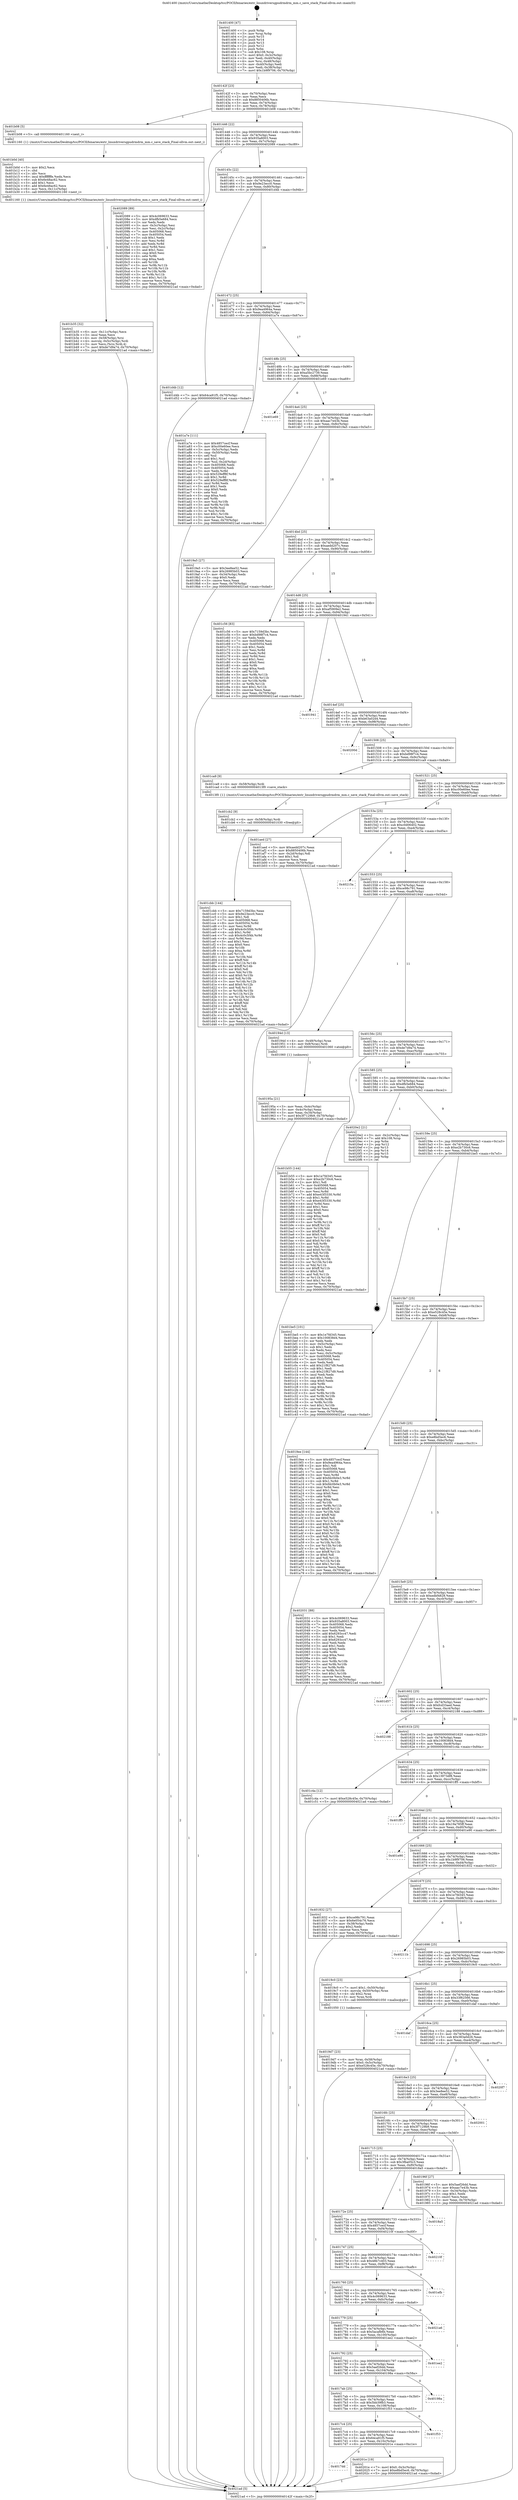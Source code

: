 digraph "0x401400" {
  label = "0x401400 (/mnt/c/Users/mathe/Desktop/tcc/POCII/binaries/extr_linuxdriversgpudrmdrm_mm.c_save_stack_Final-ollvm.out::main(0))"
  labelloc = "t"
  node[shape=record]

  Entry [label="",width=0.3,height=0.3,shape=circle,fillcolor=black,style=filled]
  "0x40142f" [label="{
     0x40142f [23]\l
     | [instrs]\l
     &nbsp;&nbsp;0x40142f \<+3\>: mov -0x70(%rbp),%eax\l
     &nbsp;&nbsp;0x401432 \<+2\>: mov %eax,%ecx\l
     &nbsp;&nbsp;0x401434 \<+6\>: sub $0x8850406b,%ecx\l
     &nbsp;&nbsp;0x40143a \<+3\>: mov %eax,-0x74(%rbp)\l
     &nbsp;&nbsp;0x40143d \<+3\>: mov %ecx,-0x78(%rbp)\l
     &nbsp;&nbsp;0x401440 \<+6\>: je 0000000000401b08 \<main+0x708\>\l
  }"]
  "0x401b08" [label="{
     0x401b08 [5]\l
     | [instrs]\l
     &nbsp;&nbsp;0x401b08 \<+5\>: call 0000000000401160 \<next_i\>\l
     | [calls]\l
     &nbsp;&nbsp;0x401160 \{1\} (/mnt/c/Users/mathe/Desktop/tcc/POCII/binaries/extr_linuxdriversgpudrmdrm_mm.c_save_stack_Final-ollvm.out::next_i)\l
  }"]
  "0x401446" [label="{
     0x401446 [22]\l
     | [instrs]\l
     &nbsp;&nbsp;0x401446 \<+5\>: jmp 000000000040144b \<main+0x4b\>\l
     &nbsp;&nbsp;0x40144b \<+3\>: mov -0x74(%rbp),%eax\l
     &nbsp;&nbsp;0x40144e \<+5\>: sub $0x935a8003,%eax\l
     &nbsp;&nbsp;0x401453 \<+3\>: mov %eax,-0x7c(%rbp)\l
     &nbsp;&nbsp;0x401456 \<+6\>: je 0000000000402089 \<main+0xc89\>\l
  }"]
  Exit [label="",width=0.3,height=0.3,shape=circle,fillcolor=black,style=filled,peripheries=2]
  "0x402089" [label="{
     0x402089 [89]\l
     | [instrs]\l
     &nbsp;&nbsp;0x402089 \<+5\>: mov $0x4c069633,%eax\l
     &nbsp;&nbsp;0x40208e \<+5\>: mov $0xdfb5e684,%ecx\l
     &nbsp;&nbsp;0x402093 \<+2\>: xor %edx,%edx\l
     &nbsp;&nbsp;0x402095 \<+3\>: mov -0x3c(%rbp),%esi\l
     &nbsp;&nbsp;0x402098 \<+3\>: mov %esi,-0x2c(%rbp)\l
     &nbsp;&nbsp;0x40209b \<+7\>: mov 0x405068,%esi\l
     &nbsp;&nbsp;0x4020a2 \<+7\>: mov 0x405054,%edi\l
     &nbsp;&nbsp;0x4020a9 \<+3\>: sub $0x1,%edx\l
     &nbsp;&nbsp;0x4020ac \<+3\>: mov %esi,%r8d\l
     &nbsp;&nbsp;0x4020af \<+3\>: add %edx,%r8d\l
     &nbsp;&nbsp;0x4020b2 \<+4\>: imul %r8d,%esi\l
     &nbsp;&nbsp;0x4020b6 \<+3\>: and $0x1,%esi\l
     &nbsp;&nbsp;0x4020b9 \<+3\>: cmp $0x0,%esi\l
     &nbsp;&nbsp;0x4020bc \<+4\>: sete %r9b\l
     &nbsp;&nbsp;0x4020c0 \<+3\>: cmp $0xa,%edi\l
     &nbsp;&nbsp;0x4020c3 \<+4\>: setl %r10b\l
     &nbsp;&nbsp;0x4020c7 \<+3\>: mov %r9b,%r11b\l
     &nbsp;&nbsp;0x4020ca \<+3\>: and %r10b,%r11b\l
     &nbsp;&nbsp;0x4020cd \<+3\>: xor %r10b,%r9b\l
     &nbsp;&nbsp;0x4020d0 \<+3\>: or %r9b,%r11b\l
     &nbsp;&nbsp;0x4020d3 \<+4\>: test $0x1,%r11b\l
     &nbsp;&nbsp;0x4020d7 \<+3\>: cmovne %ecx,%eax\l
     &nbsp;&nbsp;0x4020da \<+3\>: mov %eax,-0x70(%rbp)\l
     &nbsp;&nbsp;0x4020dd \<+5\>: jmp 00000000004021ad \<main+0xdad\>\l
  }"]
  "0x40145c" [label="{
     0x40145c [22]\l
     | [instrs]\l
     &nbsp;&nbsp;0x40145c \<+5\>: jmp 0000000000401461 \<main+0x61\>\l
     &nbsp;&nbsp;0x401461 \<+3\>: mov -0x74(%rbp),%eax\l
     &nbsp;&nbsp;0x401464 \<+5\>: sub $0x9e23ecc0,%eax\l
     &nbsp;&nbsp;0x401469 \<+3\>: mov %eax,-0x80(%rbp)\l
     &nbsp;&nbsp;0x40146c \<+6\>: je 0000000000401d4b \<main+0x94b\>\l
  }"]
  "0x4017dd" [label="{
     0x4017dd\l
  }", style=dashed]
  "0x401d4b" [label="{
     0x401d4b [12]\l
     | [instrs]\l
     &nbsp;&nbsp;0x401d4b \<+7\>: movl $0x64ca91f5,-0x70(%rbp)\l
     &nbsp;&nbsp;0x401d52 \<+5\>: jmp 00000000004021ad \<main+0xdad\>\l
  }"]
  "0x401472" [label="{
     0x401472 [25]\l
     | [instrs]\l
     &nbsp;&nbsp;0x401472 \<+5\>: jmp 0000000000401477 \<main+0x77\>\l
     &nbsp;&nbsp;0x401477 \<+3\>: mov -0x74(%rbp),%eax\l
     &nbsp;&nbsp;0x40147a \<+5\>: sub $0x9ea4964a,%eax\l
     &nbsp;&nbsp;0x40147f \<+6\>: mov %eax,-0x84(%rbp)\l
     &nbsp;&nbsp;0x401485 \<+6\>: je 0000000000401a7e \<main+0x67e\>\l
  }"]
  "0x40201e" [label="{
     0x40201e [19]\l
     | [instrs]\l
     &nbsp;&nbsp;0x40201e \<+7\>: movl $0x0,-0x3c(%rbp)\l
     &nbsp;&nbsp;0x402025 \<+7\>: movl $0xe8bd5ec6,-0x70(%rbp)\l
     &nbsp;&nbsp;0x40202c \<+5\>: jmp 00000000004021ad \<main+0xdad\>\l
  }"]
  "0x401a7e" [label="{
     0x401a7e [111]\l
     | [instrs]\l
     &nbsp;&nbsp;0x401a7e \<+5\>: mov $0x4857cecf,%eax\l
     &nbsp;&nbsp;0x401a83 \<+5\>: mov $0xc00e60ee,%ecx\l
     &nbsp;&nbsp;0x401a88 \<+3\>: mov -0x5c(%rbp),%edx\l
     &nbsp;&nbsp;0x401a8b \<+3\>: cmp -0x50(%rbp),%edx\l
     &nbsp;&nbsp;0x401a8e \<+4\>: setl %sil\l
     &nbsp;&nbsp;0x401a92 \<+4\>: and $0x1,%sil\l
     &nbsp;&nbsp;0x401a96 \<+4\>: mov %sil,-0x2d(%rbp)\l
     &nbsp;&nbsp;0x401a9a \<+7\>: mov 0x405068,%edx\l
     &nbsp;&nbsp;0x401aa1 \<+7\>: mov 0x405054,%edi\l
     &nbsp;&nbsp;0x401aa8 \<+3\>: mov %edx,%r8d\l
     &nbsp;&nbsp;0x401aab \<+7\>: sub $0x529eff8f,%r8d\l
     &nbsp;&nbsp;0x401ab2 \<+4\>: sub $0x1,%r8d\l
     &nbsp;&nbsp;0x401ab6 \<+7\>: add $0x529eff8f,%r8d\l
     &nbsp;&nbsp;0x401abd \<+4\>: imul %r8d,%edx\l
     &nbsp;&nbsp;0x401ac1 \<+3\>: and $0x1,%edx\l
     &nbsp;&nbsp;0x401ac4 \<+3\>: cmp $0x0,%edx\l
     &nbsp;&nbsp;0x401ac7 \<+4\>: sete %sil\l
     &nbsp;&nbsp;0x401acb \<+3\>: cmp $0xa,%edi\l
     &nbsp;&nbsp;0x401ace \<+4\>: setl %r9b\l
     &nbsp;&nbsp;0x401ad2 \<+3\>: mov %sil,%r10b\l
     &nbsp;&nbsp;0x401ad5 \<+3\>: and %r9b,%r10b\l
     &nbsp;&nbsp;0x401ad8 \<+3\>: xor %r9b,%sil\l
     &nbsp;&nbsp;0x401adb \<+3\>: or %sil,%r10b\l
     &nbsp;&nbsp;0x401ade \<+4\>: test $0x1,%r10b\l
     &nbsp;&nbsp;0x401ae2 \<+3\>: cmovne %ecx,%eax\l
     &nbsp;&nbsp;0x401ae5 \<+3\>: mov %eax,-0x70(%rbp)\l
     &nbsp;&nbsp;0x401ae8 \<+5\>: jmp 00000000004021ad \<main+0xdad\>\l
  }"]
  "0x40148b" [label="{
     0x40148b [25]\l
     | [instrs]\l
     &nbsp;&nbsp;0x40148b \<+5\>: jmp 0000000000401490 \<main+0x90\>\l
     &nbsp;&nbsp;0x401490 \<+3\>: mov -0x74(%rbp),%eax\l
     &nbsp;&nbsp;0x401493 \<+5\>: sub $0xa5bc2739,%eax\l
     &nbsp;&nbsp;0x401498 \<+6\>: mov %eax,-0x88(%rbp)\l
     &nbsp;&nbsp;0x40149e \<+6\>: je 0000000000401e69 \<main+0xa69\>\l
  }"]
  "0x4017c4" [label="{
     0x4017c4 [25]\l
     | [instrs]\l
     &nbsp;&nbsp;0x4017c4 \<+5\>: jmp 00000000004017c9 \<main+0x3c9\>\l
     &nbsp;&nbsp;0x4017c9 \<+3\>: mov -0x74(%rbp),%eax\l
     &nbsp;&nbsp;0x4017cc \<+5\>: sub $0x64ca91f5,%eax\l
     &nbsp;&nbsp;0x4017d1 \<+6\>: mov %eax,-0x10c(%rbp)\l
     &nbsp;&nbsp;0x4017d7 \<+6\>: je 000000000040201e \<main+0xc1e\>\l
  }"]
  "0x401e69" [label="{
     0x401e69\l
  }", style=dashed]
  "0x4014a4" [label="{
     0x4014a4 [25]\l
     | [instrs]\l
     &nbsp;&nbsp;0x4014a4 \<+5\>: jmp 00000000004014a9 \<main+0xa9\>\l
     &nbsp;&nbsp;0x4014a9 \<+3\>: mov -0x74(%rbp),%eax\l
     &nbsp;&nbsp;0x4014ac \<+5\>: sub $0xaac7e43b,%eax\l
     &nbsp;&nbsp;0x4014b1 \<+6\>: mov %eax,-0x8c(%rbp)\l
     &nbsp;&nbsp;0x4014b7 \<+6\>: je 00000000004019a5 \<main+0x5a5\>\l
  }"]
  "0x401f53" [label="{
     0x401f53\l
  }", style=dashed]
  "0x4019a5" [label="{
     0x4019a5 [27]\l
     | [instrs]\l
     &nbsp;&nbsp;0x4019a5 \<+5\>: mov $0x3ee8ee52,%eax\l
     &nbsp;&nbsp;0x4019aa \<+5\>: mov $0x26985b03,%ecx\l
     &nbsp;&nbsp;0x4019af \<+3\>: mov -0x34(%rbp),%edx\l
     &nbsp;&nbsp;0x4019b2 \<+3\>: cmp $0x0,%edx\l
     &nbsp;&nbsp;0x4019b5 \<+3\>: cmove %ecx,%eax\l
     &nbsp;&nbsp;0x4019b8 \<+3\>: mov %eax,-0x70(%rbp)\l
     &nbsp;&nbsp;0x4019bb \<+5\>: jmp 00000000004021ad \<main+0xdad\>\l
  }"]
  "0x4014bd" [label="{
     0x4014bd [25]\l
     | [instrs]\l
     &nbsp;&nbsp;0x4014bd \<+5\>: jmp 00000000004014c2 \<main+0xc2\>\l
     &nbsp;&nbsp;0x4014c2 \<+3\>: mov -0x74(%rbp),%eax\l
     &nbsp;&nbsp;0x4014c5 \<+5\>: sub $0xaedd207c,%eax\l
     &nbsp;&nbsp;0x4014ca \<+6\>: mov %eax,-0x90(%rbp)\l
     &nbsp;&nbsp;0x4014d0 \<+6\>: je 0000000000401c56 \<main+0x856\>\l
  }"]
  "0x4017ab" [label="{
     0x4017ab [25]\l
     | [instrs]\l
     &nbsp;&nbsp;0x4017ab \<+5\>: jmp 00000000004017b0 \<main+0x3b0\>\l
     &nbsp;&nbsp;0x4017b0 \<+3\>: mov -0x74(%rbp),%eax\l
     &nbsp;&nbsp;0x4017b3 \<+5\>: sub $0x5bb39fb3,%eax\l
     &nbsp;&nbsp;0x4017b8 \<+6\>: mov %eax,-0x108(%rbp)\l
     &nbsp;&nbsp;0x4017be \<+6\>: je 0000000000401f53 \<main+0xb53\>\l
  }"]
  "0x401c56" [label="{
     0x401c56 [83]\l
     | [instrs]\l
     &nbsp;&nbsp;0x401c56 \<+5\>: mov $0x7159d3bc,%eax\l
     &nbsp;&nbsp;0x401c5b \<+5\>: mov $0xbd98f7c4,%ecx\l
     &nbsp;&nbsp;0x401c60 \<+2\>: xor %edx,%edx\l
     &nbsp;&nbsp;0x401c62 \<+7\>: mov 0x405068,%esi\l
     &nbsp;&nbsp;0x401c69 \<+7\>: mov 0x405054,%edi\l
     &nbsp;&nbsp;0x401c70 \<+3\>: sub $0x1,%edx\l
     &nbsp;&nbsp;0x401c73 \<+3\>: mov %esi,%r8d\l
     &nbsp;&nbsp;0x401c76 \<+3\>: add %edx,%r8d\l
     &nbsp;&nbsp;0x401c79 \<+4\>: imul %r8d,%esi\l
     &nbsp;&nbsp;0x401c7d \<+3\>: and $0x1,%esi\l
     &nbsp;&nbsp;0x401c80 \<+3\>: cmp $0x0,%esi\l
     &nbsp;&nbsp;0x401c83 \<+4\>: sete %r9b\l
     &nbsp;&nbsp;0x401c87 \<+3\>: cmp $0xa,%edi\l
     &nbsp;&nbsp;0x401c8a \<+4\>: setl %r10b\l
     &nbsp;&nbsp;0x401c8e \<+3\>: mov %r9b,%r11b\l
     &nbsp;&nbsp;0x401c91 \<+3\>: and %r10b,%r11b\l
     &nbsp;&nbsp;0x401c94 \<+3\>: xor %r10b,%r9b\l
     &nbsp;&nbsp;0x401c97 \<+3\>: or %r9b,%r11b\l
     &nbsp;&nbsp;0x401c9a \<+4\>: test $0x1,%r11b\l
     &nbsp;&nbsp;0x401c9e \<+3\>: cmovne %ecx,%eax\l
     &nbsp;&nbsp;0x401ca1 \<+3\>: mov %eax,-0x70(%rbp)\l
     &nbsp;&nbsp;0x401ca4 \<+5\>: jmp 00000000004021ad \<main+0xdad\>\l
  }"]
  "0x4014d6" [label="{
     0x4014d6 [25]\l
     | [instrs]\l
     &nbsp;&nbsp;0x4014d6 \<+5\>: jmp 00000000004014db \<main+0xdb\>\l
     &nbsp;&nbsp;0x4014db \<+3\>: mov -0x74(%rbp),%eax\l
     &nbsp;&nbsp;0x4014de \<+5\>: sub $0xaf5909e2,%eax\l
     &nbsp;&nbsp;0x4014e3 \<+6\>: mov %eax,-0x94(%rbp)\l
     &nbsp;&nbsp;0x4014e9 \<+6\>: je 0000000000401941 \<main+0x541\>\l
  }"]
  "0x40198a" [label="{
     0x40198a\l
  }", style=dashed]
  "0x401941" [label="{
     0x401941\l
  }", style=dashed]
  "0x4014ef" [label="{
     0x4014ef [25]\l
     | [instrs]\l
     &nbsp;&nbsp;0x4014ef \<+5\>: jmp 00000000004014f4 \<main+0xf4\>\l
     &nbsp;&nbsp;0x4014f4 \<+3\>: mov -0x74(%rbp),%eax\l
     &nbsp;&nbsp;0x4014f7 \<+5\>: sub $0xb63a02d4,%eax\l
     &nbsp;&nbsp;0x4014fc \<+6\>: mov %eax,-0x98(%rbp)\l
     &nbsp;&nbsp;0x401502 \<+6\>: je 000000000040200d \<main+0xc0d\>\l
  }"]
  "0x401792" [label="{
     0x401792 [25]\l
     | [instrs]\l
     &nbsp;&nbsp;0x401792 \<+5\>: jmp 0000000000401797 \<main+0x397\>\l
     &nbsp;&nbsp;0x401797 \<+3\>: mov -0x74(%rbp),%eax\l
     &nbsp;&nbsp;0x40179a \<+5\>: sub $0x5aef26dd,%eax\l
     &nbsp;&nbsp;0x40179f \<+6\>: mov %eax,-0x104(%rbp)\l
     &nbsp;&nbsp;0x4017a5 \<+6\>: je 000000000040198a \<main+0x58a\>\l
  }"]
  "0x40200d" [label="{
     0x40200d\l
  }", style=dashed]
  "0x401508" [label="{
     0x401508 [25]\l
     | [instrs]\l
     &nbsp;&nbsp;0x401508 \<+5\>: jmp 000000000040150d \<main+0x10d\>\l
     &nbsp;&nbsp;0x40150d \<+3\>: mov -0x74(%rbp),%eax\l
     &nbsp;&nbsp;0x401510 \<+5\>: sub $0xbd98f7c4,%eax\l
     &nbsp;&nbsp;0x401515 \<+6\>: mov %eax,-0x9c(%rbp)\l
     &nbsp;&nbsp;0x40151b \<+6\>: je 0000000000401ca9 \<main+0x8a9\>\l
  }"]
  "0x401ee2" [label="{
     0x401ee2\l
  }", style=dashed]
  "0x401ca9" [label="{
     0x401ca9 [9]\l
     | [instrs]\l
     &nbsp;&nbsp;0x401ca9 \<+4\>: mov -0x58(%rbp),%rdi\l
     &nbsp;&nbsp;0x401cad \<+5\>: call 00000000004013f0 \<save_stack\>\l
     | [calls]\l
     &nbsp;&nbsp;0x4013f0 \{1\} (/mnt/c/Users/mathe/Desktop/tcc/POCII/binaries/extr_linuxdriversgpudrmdrm_mm.c_save_stack_Final-ollvm.out::save_stack)\l
  }"]
  "0x401521" [label="{
     0x401521 [25]\l
     | [instrs]\l
     &nbsp;&nbsp;0x401521 \<+5\>: jmp 0000000000401526 \<main+0x126\>\l
     &nbsp;&nbsp;0x401526 \<+3\>: mov -0x74(%rbp),%eax\l
     &nbsp;&nbsp;0x401529 \<+5\>: sub $0xc00e60ee,%eax\l
     &nbsp;&nbsp;0x40152e \<+6\>: mov %eax,-0xa0(%rbp)\l
     &nbsp;&nbsp;0x401534 \<+6\>: je 0000000000401aed \<main+0x6ed\>\l
  }"]
  "0x401779" [label="{
     0x401779 [25]\l
     | [instrs]\l
     &nbsp;&nbsp;0x401779 \<+5\>: jmp 000000000040177e \<main+0x37e\>\l
     &nbsp;&nbsp;0x40177e \<+3\>: mov -0x74(%rbp),%eax\l
     &nbsp;&nbsp;0x401781 \<+5\>: sub $0x5acafb6b,%eax\l
     &nbsp;&nbsp;0x401786 \<+6\>: mov %eax,-0x100(%rbp)\l
     &nbsp;&nbsp;0x40178c \<+6\>: je 0000000000401ee2 \<main+0xae2\>\l
  }"]
  "0x401aed" [label="{
     0x401aed [27]\l
     | [instrs]\l
     &nbsp;&nbsp;0x401aed \<+5\>: mov $0xaedd207c,%eax\l
     &nbsp;&nbsp;0x401af2 \<+5\>: mov $0x8850406b,%ecx\l
     &nbsp;&nbsp;0x401af7 \<+3\>: mov -0x2d(%rbp),%dl\l
     &nbsp;&nbsp;0x401afa \<+3\>: test $0x1,%dl\l
     &nbsp;&nbsp;0x401afd \<+3\>: cmovne %ecx,%eax\l
     &nbsp;&nbsp;0x401b00 \<+3\>: mov %eax,-0x70(%rbp)\l
     &nbsp;&nbsp;0x401b03 \<+5\>: jmp 00000000004021ad \<main+0xdad\>\l
  }"]
  "0x40153a" [label="{
     0x40153a [25]\l
     | [instrs]\l
     &nbsp;&nbsp;0x40153a \<+5\>: jmp 000000000040153f \<main+0x13f\>\l
     &nbsp;&nbsp;0x40153f \<+3\>: mov -0x74(%rbp),%eax\l
     &nbsp;&nbsp;0x401542 \<+5\>: sub $0xc0d06402,%eax\l
     &nbsp;&nbsp;0x401547 \<+6\>: mov %eax,-0xa4(%rbp)\l
     &nbsp;&nbsp;0x40154d \<+6\>: je 000000000040215a \<main+0xd5a\>\l
  }"]
  "0x4021a6" [label="{
     0x4021a6\l
  }", style=dashed]
  "0x40215a" [label="{
     0x40215a\l
  }", style=dashed]
  "0x401553" [label="{
     0x401553 [25]\l
     | [instrs]\l
     &nbsp;&nbsp;0x401553 \<+5\>: jmp 0000000000401558 \<main+0x158\>\l
     &nbsp;&nbsp;0x401558 \<+3\>: mov -0x74(%rbp),%eax\l
     &nbsp;&nbsp;0x40155b \<+5\>: sub $0xce98c791,%eax\l
     &nbsp;&nbsp;0x401560 \<+6\>: mov %eax,-0xa8(%rbp)\l
     &nbsp;&nbsp;0x401566 \<+6\>: je 000000000040194d \<main+0x54d\>\l
  }"]
  "0x401760" [label="{
     0x401760 [25]\l
     | [instrs]\l
     &nbsp;&nbsp;0x401760 \<+5\>: jmp 0000000000401765 \<main+0x365\>\l
     &nbsp;&nbsp;0x401765 \<+3\>: mov -0x74(%rbp),%eax\l
     &nbsp;&nbsp;0x401768 \<+5\>: sub $0x4c069633,%eax\l
     &nbsp;&nbsp;0x40176d \<+6\>: mov %eax,-0xfc(%rbp)\l
     &nbsp;&nbsp;0x401773 \<+6\>: je 00000000004021a6 \<main+0xda6\>\l
  }"]
  "0x40194d" [label="{
     0x40194d [13]\l
     | [instrs]\l
     &nbsp;&nbsp;0x40194d \<+4\>: mov -0x48(%rbp),%rax\l
     &nbsp;&nbsp;0x401951 \<+4\>: mov 0x8(%rax),%rdi\l
     &nbsp;&nbsp;0x401955 \<+5\>: call 0000000000401060 \<atoi@plt\>\l
     | [calls]\l
     &nbsp;&nbsp;0x401060 \{1\} (unknown)\l
  }"]
  "0x40156c" [label="{
     0x40156c [25]\l
     | [instrs]\l
     &nbsp;&nbsp;0x40156c \<+5\>: jmp 0000000000401571 \<main+0x171\>\l
     &nbsp;&nbsp;0x401571 \<+3\>: mov -0x74(%rbp),%eax\l
     &nbsp;&nbsp;0x401574 \<+5\>: sub $0xde7d9a74,%eax\l
     &nbsp;&nbsp;0x401579 \<+6\>: mov %eax,-0xac(%rbp)\l
     &nbsp;&nbsp;0x40157f \<+6\>: je 0000000000401b55 \<main+0x755\>\l
  }"]
  "0x401efb" [label="{
     0x401efb\l
  }", style=dashed]
  "0x401b55" [label="{
     0x401b55 [144]\l
     | [instrs]\l
     &nbsp;&nbsp;0x401b55 \<+5\>: mov $0x1e7fd345,%eax\l
     &nbsp;&nbsp;0x401b5a \<+5\>: mov $0xe2b730c6,%ecx\l
     &nbsp;&nbsp;0x401b5f \<+2\>: mov $0x1,%dl\l
     &nbsp;&nbsp;0x401b61 \<+7\>: mov 0x405068,%esi\l
     &nbsp;&nbsp;0x401b68 \<+7\>: mov 0x405054,%edi\l
     &nbsp;&nbsp;0x401b6f \<+3\>: mov %esi,%r8d\l
     &nbsp;&nbsp;0x401b72 \<+7\>: add $0xe43f3330,%r8d\l
     &nbsp;&nbsp;0x401b79 \<+4\>: sub $0x1,%r8d\l
     &nbsp;&nbsp;0x401b7d \<+7\>: sub $0xe43f3330,%r8d\l
     &nbsp;&nbsp;0x401b84 \<+4\>: imul %r8d,%esi\l
     &nbsp;&nbsp;0x401b88 \<+3\>: and $0x1,%esi\l
     &nbsp;&nbsp;0x401b8b \<+3\>: cmp $0x0,%esi\l
     &nbsp;&nbsp;0x401b8e \<+4\>: sete %r9b\l
     &nbsp;&nbsp;0x401b92 \<+3\>: cmp $0xa,%edi\l
     &nbsp;&nbsp;0x401b95 \<+4\>: setl %r10b\l
     &nbsp;&nbsp;0x401b99 \<+3\>: mov %r9b,%r11b\l
     &nbsp;&nbsp;0x401b9c \<+4\>: xor $0xff,%r11b\l
     &nbsp;&nbsp;0x401ba0 \<+3\>: mov %r10b,%bl\l
     &nbsp;&nbsp;0x401ba3 \<+3\>: xor $0xff,%bl\l
     &nbsp;&nbsp;0x401ba6 \<+3\>: xor $0x0,%dl\l
     &nbsp;&nbsp;0x401ba9 \<+3\>: mov %r11b,%r14b\l
     &nbsp;&nbsp;0x401bac \<+4\>: and $0x0,%r14b\l
     &nbsp;&nbsp;0x401bb0 \<+3\>: and %dl,%r9b\l
     &nbsp;&nbsp;0x401bb3 \<+3\>: mov %bl,%r15b\l
     &nbsp;&nbsp;0x401bb6 \<+4\>: and $0x0,%r15b\l
     &nbsp;&nbsp;0x401bba \<+3\>: and %dl,%r10b\l
     &nbsp;&nbsp;0x401bbd \<+3\>: or %r9b,%r14b\l
     &nbsp;&nbsp;0x401bc0 \<+3\>: or %r10b,%r15b\l
     &nbsp;&nbsp;0x401bc3 \<+3\>: xor %r15b,%r14b\l
     &nbsp;&nbsp;0x401bc6 \<+3\>: or %bl,%r11b\l
     &nbsp;&nbsp;0x401bc9 \<+4\>: xor $0xff,%r11b\l
     &nbsp;&nbsp;0x401bcd \<+3\>: or $0x0,%dl\l
     &nbsp;&nbsp;0x401bd0 \<+3\>: and %dl,%r11b\l
     &nbsp;&nbsp;0x401bd3 \<+3\>: or %r11b,%r14b\l
     &nbsp;&nbsp;0x401bd6 \<+4\>: test $0x1,%r14b\l
     &nbsp;&nbsp;0x401bda \<+3\>: cmovne %ecx,%eax\l
     &nbsp;&nbsp;0x401bdd \<+3\>: mov %eax,-0x70(%rbp)\l
     &nbsp;&nbsp;0x401be0 \<+5\>: jmp 00000000004021ad \<main+0xdad\>\l
  }"]
  "0x401585" [label="{
     0x401585 [25]\l
     | [instrs]\l
     &nbsp;&nbsp;0x401585 \<+5\>: jmp 000000000040158a \<main+0x18a\>\l
     &nbsp;&nbsp;0x40158a \<+3\>: mov -0x74(%rbp),%eax\l
     &nbsp;&nbsp;0x40158d \<+5\>: sub $0xdfb5e684,%eax\l
     &nbsp;&nbsp;0x401592 \<+6\>: mov %eax,-0xb0(%rbp)\l
     &nbsp;&nbsp;0x401598 \<+6\>: je 00000000004020e2 \<main+0xce2\>\l
  }"]
  "0x401747" [label="{
     0x401747 [25]\l
     | [instrs]\l
     &nbsp;&nbsp;0x401747 \<+5\>: jmp 000000000040174c \<main+0x34c\>\l
     &nbsp;&nbsp;0x40174c \<+3\>: mov -0x74(%rbp),%eax\l
     &nbsp;&nbsp;0x40174f \<+5\>: sub $0x48b7c403,%eax\l
     &nbsp;&nbsp;0x401754 \<+6\>: mov %eax,-0xf8(%rbp)\l
     &nbsp;&nbsp;0x40175a \<+6\>: je 0000000000401efb \<main+0xafb\>\l
  }"]
  "0x4020e2" [label="{
     0x4020e2 [21]\l
     | [instrs]\l
     &nbsp;&nbsp;0x4020e2 \<+3\>: mov -0x2c(%rbp),%eax\l
     &nbsp;&nbsp;0x4020e5 \<+7\>: add $0x108,%rsp\l
     &nbsp;&nbsp;0x4020ec \<+1\>: pop %rbx\l
     &nbsp;&nbsp;0x4020ed \<+2\>: pop %r12\l
     &nbsp;&nbsp;0x4020ef \<+2\>: pop %r13\l
     &nbsp;&nbsp;0x4020f1 \<+2\>: pop %r14\l
     &nbsp;&nbsp;0x4020f3 \<+2\>: pop %r15\l
     &nbsp;&nbsp;0x4020f5 \<+1\>: pop %rbp\l
     &nbsp;&nbsp;0x4020f6 \<+1\>: ret\l
  }"]
  "0x40159e" [label="{
     0x40159e [25]\l
     | [instrs]\l
     &nbsp;&nbsp;0x40159e \<+5\>: jmp 00000000004015a3 \<main+0x1a3\>\l
     &nbsp;&nbsp;0x4015a3 \<+3\>: mov -0x74(%rbp),%eax\l
     &nbsp;&nbsp;0x4015a6 \<+5\>: sub $0xe2b730c6,%eax\l
     &nbsp;&nbsp;0x4015ab \<+6\>: mov %eax,-0xb4(%rbp)\l
     &nbsp;&nbsp;0x4015b1 \<+6\>: je 0000000000401be5 \<main+0x7e5\>\l
  }"]
  "0x40210f" [label="{
     0x40210f\l
  }", style=dashed]
  "0x401be5" [label="{
     0x401be5 [101]\l
     | [instrs]\l
     &nbsp;&nbsp;0x401be5 \<+5\>: mov $0x1e7fd345,%eax\l
     &nbsp;&nbsp;0x401bea \<+5\>: mov $0x100838d4,%ecx\l
     &nbsp;&nbsp;0x401bef \<+2\>: xor %edx,%edx\l
     &nbsp;&nbsp;0x401bf1 \<+3\>: mov -0x5c(%rbp),%esi\l
     &nbsp;&nbsp;0x401bf4 \<+3\>: sub $0x1,%edx\l
     &nbsp;&nbsp;0x401bf7 \<+2\>: sub %edx,%esi\l
     &nbsp;&nbsp;0x401bf9 \<+3\>: mov %esi,-0x5c(%rbp)\l
     &nbsp;&nbsp;0x401bfc \<+7\>: mov 0x405068,%edx\l
     &nbsp;&nbsp;0x401c03 \<+7\>: mov 0x405054,%esi\l
     &nbsp;&nbsp;0x401c0a \<+2\>: mov %edx,%edi\l
     &nbsp;&nbsp;0x401c0c \<+6\>: add $0x21f827d9,%edi\l
     &nbsp;&nbsp;0x401c12 \<+3\>: sub $0x1,%edi\l
     &nbsp;&nbsp;0x401c15 \<+6\>: sub $0x21f827d9,%edi\l
     &nbsp;&nbsp;0x401c1b \<+3\>: imul %edi,%edx\l
     &nbsp;&nbsp;0x401c1e \<+3\>: and $0x1,%edx\l
     &nbsp;&nbsp;0x401c21 \<+3\>: cmp $0x0,%edx\l
     &nbsp;&nbsp;0x401c24 \<+4\>: sete %r8b\l
     &nbsp;&nbsp;0x401c28 \<+3\>: cmp $0xa,%esi\l
     &nbsp;&nbsp;0x401c2b \<+4\>: setl %r9b\l
     &nbsp;&nbsp;0x401c2f \<+3\>: mov %r8b,%r10b\l
     &nbsp;&nbsp;0x401c32 \<+3\>: and %r9b,%r10b\l
     &nbsp;&nbsp;0x401c35 \<+3\>: xor %r9b,%r8b\l
     &nbsp;&nbsp;0x401c38 \<+3\>: or %r8b,%r10b\l
     &nbsp;&nbsp;0x401c3b \<+4\>: test $0x1,%r10b\l
     &nbsp;&nbsp;0x401c3f \<+3\>: cmovne %ecx,%eax\l
     &nbsp;&nbsp;0x401c42 \<+3\>: mov %eax,-0x70(%rbp)\l
     &nbsp;&nbsp;0x401c45 \<+5\>: jmp 00000000004021ad \<main+0xdad\>\l
  }"]
  "0x4015b7" [label="{
     0x4015b7 [25]\l
     | [instrs]\l
     &nbsp;&nbsp;0x4015b7 \<+5\>: jmp 00000000004015bc \<main+0x1bc\>\l
     &nbsp;&nbsp;0x4015bc \<+3\>: mov -0x74(%rbp),%eax\l
     &nbsp;&nbsp;0x4015bf \<+5\>: sub $0xe528c45e,%eax\l
     &nbsp;&nbsp;0x4015c4 \<+6\>: mov %eax,-0xb8(%rbp)\l
     &nbsp;&nbsp;0x4015ca \<+6\>: je 00000000004019ee \<main+0x5ee\>\l
  }"]
  "0x40172e" [label="{
     0x40172e [25]\l
     | [instrs]\l
     &nbsp;&nbsp;0x40172e \<+5\>: jmp 0000000000401733 \<main+0x333\>\l
     &nbsp;&nbsp;0x401733 \<+3\>: mov -0x74(%rbp),%eax\l
     &nbsp;&nbsp;0x401736 \<+5\>: sub $0x4857cecf,%eax\l
     &nbsp;&nbsp;0x40173b \<+6\>: mov %eax,-0xf4(%rbp)\l
     &nbsp;&nbsp;0x401741 \<+6\>: je 000000000040210f \<main+0xd0f\>\l
  }"]
  "0x4019ee" [label="{
     0x4019ee [144]\l
     | [instrs]\l
     &nbsp;&nbsp;0x4019ee \<+5\>: mov $0x4857cecf,%eax\l
     &nbsp;&nbsp;0x4019f3 \<+5\>: mov $0x9ea4964a,%ecx\l
     &nbsp;&nbsp;0x4019f8 \<+2\>: mov $0x1,%dl\l
     &nbsp;&nbsp;0x4019fa \<+7\>: mov 0x405068,%esi\l
     &nbsp;&nbsp;0x401a01 \<+7\>: mov 0x405054,%edi\l
     &nbsp;&nbsp;0x401a08 \<+3\>: mov %esi,%r8d\l
     &nbsp;&nbsp;0x401a0b \<+7\>: add $0xfdc0b0e3,%r8d\l
     &nbsp;&nbsp;0x401a12 \<+4\>: sub $0x1,%r8d\l
     &nbsp;&nbsp;0x401a16 \<+7\>: sub $0xfdc0b0e3,%r8d\l
     &nbsp;&nbsp;0x401a1d \<+4\>: imul %r8d,%esi\l
     &nbsp;&nbsp;0x401a21 \<+3\>: and $0x1,%esi\l
     &nbsp;&nbsp;0x401a24 \<+3\>: cmp $0x0,%esi\l
     &nbsp;&nbsp;0x401a27 \<+4\>: sete %r9b\l
     &nbsp;&nbsp;0x401a2b \<+3\>: cmp $0xa,%edi\l
     &nbsp;&nbsp;0x401a2e \<+4\>: setl %r10b\l
     &nbsp;&nbsp;0x401a32 \<+3\>: mov %r9b,%r11b\l
     &nbsp;&nbsp;0x401a35 \<+4\>: xor $0xff,%r11b\l
     &nbsp;&nbsp;0x401a39 \<+3\>: mov %r10b,%bl\l
     &nbsp;&nbsp;0x401a3c \<+3\>: xor $0xff,%bl\l
     &nbsp;&nbsp;0x401a3f \<+3\>: xor $0x0,%dl\l
     &nbsp;&nbsp;0x401a42 \<+3\>: mov %r11b,%r14b\l
     &nbsp;&nbsp;0x401a45 \<+4\>: and $0x0,%r14b\l
     &nbsp;&nbsp;0x401a49 \<+3\>: and %dl,%r9b\l
     &nbsp;&nbsp;0x401a4c \<+3\>: mov %bl,%r15b\l
     &nbsp;&nbsp;0x401a4f \<+4\>: and $0x0,%r15b\l
     &nbsp;&nbsp;0x401a53 \<+3\>: and %dl,%r10b\l
     &nbsp;&nbsp;0x401a56 \<+3\>: or %r9b,%r14b\l
     &nbsp;&nbsp;0x401a59 \<+3\>: or %r10b,%r15b\l
     &nbsp;&nbsp;0x401a5c \<+3\>: xor %r15b,%r14b\l
     &nbsp;&nbsp;0x401a5f \<+3\>: or %bl,%r11b\l
     &nbsp;&nbsp;0x401a62 \<+4\>: xor $0xff,%r11b\l
     &nbsp;&nbsp;0x401a66 \<+3\>: or $0x0,%dl\l
     &nbsp;&nbsp;0x401a69 \<+3\>: and %dl,%r11b\l
     &nbsp;&nbsp;0x401a6c \<+3\>: or %r11b,%r14b\l
     &nbsp;&nbsp;0x401a6f \<+4\>: test $0x1,%r14b\l
     &nbsp;&nbsp;0x401a73 \<+3\>: cmovne %ecx,%eax\l
     &nbsp;&nbsp;0x401a76 \<+3\>: mov %eax,-0x70(%rbp)\l
     &nbsp;&nbsp;0x401a79 \<+5\>: jmp 00000000004021ad \<main+0xdad\>\l
  }"]
  "0x4015d0" [label="{
     0x4015d0 [25]\l
     | [instrs]\l
     &nbsp;&nbsp;0x4015d0 \<+5\>: jmp 00000000004015d5 \<main+0x1d5\>\l
     &nbsp;&nbsp;0x4015d5 \<+3\>: mov -0x74(%rbp),%eax\l
     &nbsp;&nbsp;0x4015d8 \<+5\>: sub $0xe8bd5ec6,%eax\l
     &nbsp;&nbsp;0x4015dd \<+6\>: mov %eax,-0xbc(%rbp)\l
     &nbsp;&nbsp;0x4015e3 \<+6\>: je 0000000000402031 \<main+0xc31\>\l
  }"]
  "0x4018a5" [label="{
     0x4018a5\l
  }", style=dashed]
  "0x402031" [label="{
     0x402031 [88]\l
     | [instrs]\l
     &nbsp;&nbsp;0x402031 \<+5\>: mov $0x4c069633,%eax\l
     &nbsp;&nbsp;0x402036 \<+5\>: mov $0x935a8003,%ecx\l
     &nbsp;&nbsp;0x40203b \<+7\>: mov 0x405068,%edx\l
     &nbsp;&nbsp;0x402042 \<+7\>: mov 0x405054,%esi\l
     &nbsp;&nbsp;0x402049 \<+2\>: mov %edx,%edi\l
     &nbsp;&nbsp;0x40204b \<+6\>: add $0x6293cc47,%edi\l
     &nbsp;&nbsp;0x402051 \<+3\>: sub $0x1,%edi\l
     &nbsp;&nbsp;0x402054 \<+6\>: sub $0x6293cc47,%edi\l
     &nbsp;&nbsp;0x40205a \<+3\>: imul %edi,%edx\l
     &nbsp;&nbsp;0x40205d \<+3\>: and $0x1,%edx\l
     &nbsp;&nbsp;0x402060 \<+3\>: cmp $0x0,%edx\l
     &nbsp;&nbsp;0x402063 \<+4\>: sete %r8b\l
     &nbsp;&nbsp;0x402067 \<+3\>: cmp $0xa,%esi\l
     &nbsp;&nbsp;0x40206a \<+4\>: setl %r9b\l
     &nbsp;&nbsp;0x40206e \<+3\>: mov %r8b,%r10b\l
     &nbsp;&nbsp;0x402071 \<+3\>: and %r9b,%r10b\l
     &nbsp;&nbsp;0x402074 \<+3\>: xor %r9b,%r8b\l
     &nbsp;&nbsp;0x402077 \<+3\>: or %r8b,%r10b\l
     &nbsp;&nbsp;0x40207a \<+4\>: test $0x1,%r10b\l
     &nbsp;&nbsp;0x40207e \<+3\>: cmovne %ecx,%eax\l
     &nbsp;&nbsp;0x402081 \<+3\>: mov %eax,-0x70(%rbp)\l
     &nbsp;&nbsp;0x402084 \<+5\>: jmp 00000000004021ad \<main+0xdad\>\l
  }"]
  "0x4015e9" [label="{
     0x4015e9 [25]\l
     | [instrs]\l
     &nbsp;&nbsp;0x4015e9 \<+5\>: jmp 00000000004015ee \<main+0x1ee\>\l
     &nbsp;&nbsp;0x4015ee \<+3\>: mov -0x74(%rbp),%eax\l
     &nbsp;&nbsp;0x4015f1 \<+5\>: sub $0xedbf4828,%eax\l
     &nbsp;&nbsp;0x4015f6 \<+6\>: mov %eax,-0xc0(%rbp)\l
     &nbsp;&nbsp;0x4015fc \<+6\>: je 0000000000401d57 \<main+0x957\>\l
  }"]
  "0x401cbb" [label="{
     0x401cbb [144]\l
     | [instrs]\l
     &nbsp;&nbsp;0x401cbb \<+5\>: mov $0x7159d3bc,%eax\l
     &nbsp;&nbsp;0x401cc0 \<+5\>: mov $0x9e23ecc0,%ecx\l
     &nbsp;&nbsp;0x401cc5 \<+2\>: mov $0x1,%dl\l
     &nbsp;&nbsp;0x401cc7 \<+7\>: mov 0x405068,%esi\l
     &nbsp;&nbsp;0x401cce \<+8\>: mov 0x405054,%r8d\l
     &nbsp;&nbsp;0x401cd6 \<+3\>: mov %esi,%r9d\l
     &nbsp;&nbsp;0x401cd9 \<+7\>: add $0x4c0c5f4b,%r9d\l
     &nbsp;&nbsp;0x401ce0 \<+4\>: sub $0x1,%r9d\l
     &nbsp;&nbsp;0x401ce4 \<+7\>: sub $0x4c0c5f4b,%r9d\l
     &nbsp;&nbsp;0x401ceb \<+4\>: imul %r9d,%esi\l
     &nbsp;&nbsp;0x401cef \<+3\>: and $0x1,%esi\l
     &nbsp;&nbsp;0x401cf2 \<+3\>: cmp $0x0,%esi\l
     &nbsp;&nbsp;0x401cf5 \<+4\>: sete %r10b\l
     &nbsp;&nbsp;0x401cf9 \<+4\>: cmp $0xa,%r8d\l
     &nbsp;&nbsp;0x401cfd \<+4\>: setl %r11b\l
     &nbsp;&nbsp;0x401d01 \<+3\>: mov %r10b,%bl\l
     &nbsp;&nbsp;0x401d04 \<+3\>: xor $0xff,%bl\l
     &nbsp;&nbsp;0x401d07 \<+3\>: mov %r11b,%r14b\l
     &nbsp;&nbsp;0x401d0a \<+4\>: xor $0xff,%r14b\l
     &nbsp;&nbsp;0x401d0e \<+3\>: xor $0x0,%dl\l
     &nbsp;&nbsp;0x401d11 \<+3\>: mov %bl,%r15b\l
     &nbsp;&nbsp;0x401d14 \<+4\>: and $0x0,%r15b\l
     &nbsp;&nbsp;0x401d18 \<+3\>: and %dl,%r10b\l
     &nbsp;&nbsp;0x401d1b \<+3\>: mov %r14b,%r12b\l
     &nbsp;&nbsp;0x401d1e \<+4\>: and $0x0,%r12b\l
     &nbsp;&nbsp;0x401d22 \<+3\>: and %dl,%r11b\l
     &nbsp;&nbsp;0x401d25 \<+3\>: or %r10b,%r15b\l
     &nbsp;&nbsp;0x401d28 \<+3\>: or %r11b,%r12b\l
     &nbsp;&nbsp;0x401d2b \<+3\>: xor %r12b,%r15b\l
     &nbsp;&nbsp;0x401d2e \<+3\>: or %r14b,%bl\l
     &nbsp;&nbsp;0x401d31 \<+3\>: xor $0xff,%bl\l
     &nbsp;&nbsp;0x401d34 \<+3\>: or $0x0,%dl\l
     &nbsp;&nbsp;0x401d37 \<+2\>: and %dl,%bl\l
     &nbsp;&nbsp;0x401d39 \<+3\>: or %bl,%r15b\l
     &nbsp;&nbsp;0x401d3c \<+4\>: test $0x1,%r15b\l
     &nbsp;&nbsp;0x401d40 \<+3\>: cmovne %ecx,%eax\l
     &nbsp;&nbsp;0x401d43 \<+3\>: mov %eax,-0x70(%rbp)\l
     &nbsp;&nbsp;0x401d46 \<+5\>: jmp 00000000004021ad \<main+0xdad\>\l
  }"]
  "0x401d57" [label="{
     0x401d57\l
  }", style=dashed]
  "0x401602" [label="{
     0x401602 [25]\l
     | [instrs]\l
     &nbsp;&nbsp;0x401602 \<+5\>: jmp 0000000000401607 \<main+0x207\>\l
     &nbsp;&nbsp;0x401607 \<+3\>: mov -0x74(%rbp),%eax\l
     &nbsp;&nbsp;0x40160a \<+5\>: sub $0xfcd33aed,%eax\l
     &nbsp;&nbsp;0x40160f \<+6\>: mov %eax,-0xc4(%rbp)\l
     &nbsp;&nbsp;0x401615 \<+6\>: je 0000000000402188 \<main+0xd88\>\l
  }"]
  "0x401cb2" [label="{
     0x401cb2 [9]\l
     | [instrs]\l
     &nbsp;&nbsp;0x401cb2 \<+4\>: mov -0x58(%rbp),%rdi\l
     &nbsp;&nbsp;0x401cb6 \<+5\>: call 0000000000401030 \<free@plt\>\l
     | [calls]\l
     &nbsp;&nbsp;0x401030 \{1\} (unknown)\l
  }"]
  "0x402188" [label="{
     0x402188\l
  }", style=dashed]
  "0x40161b" [label="{
     0x40161b [25]\l
     | [instrs]\l
     &nbsp;&nbsp;0x40161b \<+5\>: jmp 0000000000401620 \<main+0x220\>\l
     &nbsp;&nbsp;0x401620 \<+3\>: mov -0x74(%rbp),%eax\l
     &nbsp;&nbsp;0x401623 \<+5\>: sub $0x100838d4,%eax\l
     &nbsp;&nbsp;0x401628 \<+6\>: mov %eax,-0xc8(%rbp)\l
     &nbsp;&nbsp;0x40162e \<+6\>: je 0000000000401c4a \<main+0x84a\>\l
  }"]
  "0x401b35" [label="{
     0x401b35 [32]\l
     | [instrs]\l
     &nbsp;&nbsp;0x401b35 \<+6\>: mov -0x11c(%rbp),%ecx\l
     &nbsp;&nbsp;0x401b3b \<+3\>: imul %eax,%ecx\l
     &nbsp;&nbsp;0x401b3e \<+4\>: mov -0x58(%rbp),%rsi\l
     &nbsp;&nbsp;0x401b42 \<+4\>: movslq -0x5c(%rbp),%rdi\l
     &nbsp;&nbsp;0x401b46 \<+3\>: mov %ecx,(%rsi,%rdi,4)\l
     &nbsp;&nbsp;0x401b49 \<+7\>: movl $0xde7d9a74,-0x70(%rbp)\l
     &nbsp;&nbsp;0x401b50 \<+5\>: jmp 00000000004021ad \<main+0xdad\>\l
  }"]
  "0x401c4a" [label="{
     0x401c4a [12]\l
     | [instrs]\l
     &nbsp;&nbsp;0x401c4a \<+7\>: movl $0xe528c45e,-0x70(%rbp)\l
     &nbsp;&nbsp;0x401c51 \<+5\>: jmp 00000000004021ad \<main+0xdad\>\l
  }"]
  "0x401634" [label="{
     0x401634 [25]\l
     | [instrs]\l
     &nbsp;&nbsp;0x401634 \<+5\>: jmp 0000000000401639 \<main+0x239\>\l
     &nbsp;&nbsp;0x401639 \<+3\>: mov -0x74(%rbp),%eax\l
     &nbsp;&nbsp;0x40163c \<+5\>: sub $0x13973df8,%eax\l
     &nbsp;&nbsp;0x401641 \<+6\>: mov %eax,-0xcc(%rbp)\l
     &nbsp;&nbsp;0x401647 \<+6\>: je 0000000000401ff5 \<main+0xbf5\>\l
  }"]
  "0x401b0d" [label="{
     0x401b0d [40]\l
     | [instrs]\l
     &nbsp;&nbsp;0x401b0d \<+5\>: mov $0x2,%ecx\l
     &nbsp;&nbsp;0x401b12 \<+1\>: cltd\l
     &nbsp;&nbsp;0x401b13 \<+2\>: idiv %ecx\l
     &nbsp;&nbsp;0x401b15 \<+6\>: imul $0xfffffffe,%edx,%ecx\l
     &nbsp;&nbsp;0x401b1b \<+6\>: sub $0x6e48ac62,%ecx\l
     &nbsp;&nbsp;0x401b21 \<+3\>: add $0x1,%ecx\l
     &nbsp;&nbsp;0x401b24 \<+6\>: add $0x6e48ac62,%ecx\l
     &nbsp;&nbsp;0x401b2a \<+6\>: mov %ecx,-0x11c(%rbp)\l
     &nbsp;&nbsp;0x401b30 \<+5\>: call 0000000000401160 \<next_i\>\l
     | [calls]\l
     &nbsp;&nbsp;0x401160 \{1\} (/mnt/c/Users/mathe/Desktop/tcc/POCII/binaries/extr_linuxdriversgpudrmdrm_mm.c_save_stack_Final-ollvm.out::next_i)\l
  }"]
  "0x401ff5" [label="{
     0x401ff5\l
  }", style=dashed]
  "0x40164d" [label="{
     0x40164d [25]\l
     | [instrs]\l
     &nbsp;&nbsp;0x40164d \<+5\>: jmp 0000000000401652 \<main+0x252\>\l
     &nbsp;&nbsp;0x401652 \<+3\>: mov -0x74(%rbp),%eax\l
     &nbsp;&nbsp;0x401655 \<+5\>: sub $0x19a785ff,%eax\l
     &nbsp;&nbsp;0x40165a \<+6\>: mov %eax,-0xd0(%rbp)\l
     &nbsp;&nbsp;0x401660 \<+6\>: je 0000000000401e90 \<main+0xa90\>\l
  }"]
  "0x4019d7" [label="{
     0x4019d7 [23]\l
     | [instrs]\l
     &nbsp;&nbsp;0x4019d7 \<+4\>: mov %rax,-0x58(%rbp)\l
     &nbsp;&nbsp;0x4019db \<+7\>: movl $0x0,-0x5c(%rbp)\l
     &nbsp;&nbsp;0x4019e2 \<+7\>: movl $0xe528c45e,-0x70(%rbp)\l
     &nbsp;&nbsp;0x4019e9 \<+5\>: jmp 00000000004021ad \<main+0xdad\>\l
  }"]
  "0x401e90" [label="{
     0x401e90\l
  }", style=dashed]
  "0x401666" [label="{
     0x401666 [25]\l
     | [instrs]\l
     &nbsp;&nbsp;0x401666 \<+5\>: jmp 000000000040166b \<main+0x26b\>\l
     &nbsp;&nbsp;0x40166b \<+3\>: mov -0x74(%rbp),%eax\l
     &nbsp;&nbsp;0x40166e \<+5\>: sub $0x1b9f9706,%eax\l
     &nbsp;&nbsp;0x401673 \<+6\>: mov %eax,-0xd4(%rbp)\l
     &nbsp;&nbsp;0x401679 \<+6\>: je 0000000000401832 \<main+0x432\>\l
  }"]
  "0x401715" [label="{
     0x401715 [25]\l
     | [instrs]\l
     &nbsp;&nbsp;0x401715 \<+5\>: jmp 000000000040171a \<main+0x31a\>\l
     &nbsp;&nbsp;0x40171a \<+3\>: mov -0x74(%rbp),%eax\l
     &nbsp;&nbsp;0x40171d \<+5\>: sub $0x3fba05c3,%eax\l
     &nbsp;&nbsp;0x401722 \<+6\>: mov %eax,-0xf0(%rbp)\l
     &nbsp;&nbsp;0x401728 \<+6\>: je 00000000004018a5 \<main+0x4a5\>\l
  }"]
  "0x401832" [label="{
     0x401832 [27]\l
     | [instrs]\l
     &nbsp;&nbsp;0x401832 \<+5\>: mov $0xce98c791,%eax\l
     &nbsp;&nbsp;0x401837 \<+5\>: mov $0x6e054c76,%ecx\l
     &nbsp;&nbsp;0x40183c \<+3\>: mov -0x38(%rbp),%edx\l
     &nbsp;&nbsp;0x40183f \<+3\>: cmp $0x2,%edx\l
     &nbsp;&nbsp;0x401842 \<+3\>: cmovne %ecx,%eax\l
     &nbsp;&nbsp;0x401845 \<+3\>: mov %eax,-0x70(%rbp)\l
     &nbsp;&nbsp;0x401848 \<+5\>: jmp 00000000004021ad \<main+0xdad\>\l
  }"]
  "0x40167f" [label="{
     0x40167f [25]\l
     | [instrs]\l
     &nbsp;&nbsp;0x40167f \<+5\>: jmp 0000000000401684 \<main+0x284\>\l
     &nbsp;&nbsp;0x401684 \<+3\>: mov -0x74(%rbp),%eax\l
     &nbsp;&nbsp;0x401687 \<+5\>: sub $0x1e7fd345,%eax\l
     &nbsp;&nbsp;0x40168c \<+6\>: mov %eax,-0xd8(%rbp)\l
     &nbsp;&nbsp;0x401692 \<+6\>: je 000000000040211b \<main+0xd1b\>\l
  }"]
  "0x4021ad" [label="{
     0x4021ad [5]\l
     | [instrs]\l
     &nbsp;&nbsp;0x4021ad \<+5\>: jmp 000000000040142f \<main+0x2f\>\l
  }"]
  "0x401400" [label="{
     0x401400 [47]\l
     | [instrs]\l
     &nbsp;&nbsp;0x401400 \<+1\>: push %rbp\l
     &nbsp;&nbsp;0x401401 \<+3\>: mov %rsp,%rbp\l
     &nbsp;&nbsp;0x401404 \<+2\>: push %r15\l
     &nbsp;&nbsp;0x401406 \<+2\>: push %r14\l
     &nbsp;&nbsp;0x401408 \<+2\>: push %r13\l
     &nbsp;&nbsp;0x40140a \<+2\>: push %r12\l
     &nbsp;&nbsp;0x40140c \<+1\>: push %rbx\l
     &nbsp;&nbsp;0x40140d \<+7\>: sub $0x108,%rsp\l
     &nbsp;&nbsp;0x401414 \<+7\>: movl $0x0,-0x3c(%rbp)\l
     &nbsp;&nbsp;0x40141b \<+3\>: mov %edi,-0x40(%rbp)\l
     &nbsp;&nbsp;0x40141e \<+4\>: mov %rsi,-0x48(%rbp)\l
     &nbsp;&nbsp;0x401422 \<+3\>: mov -0x40(%rbp),%edi\l
     &nbsp;&nbsp;0x401425 \<+3\>: mov %edi,-0x38(%rbp)\l
     &nbsp;&nbsp;0x401428 \<+7\>: movl $0x1b9f9706,-0x70(%rbp)\l
  }"]
  "0x40195a" [label="{
     0x40195a [21]\l
     | [instrs]\l
     &nbsp;&nbsp;0x40195a \<+3\>: mov %eax,-0x4c(%rbp)\l
     &nbsp;&nbsp;0x40195d \<+3\>: mov -0x4c(%rbp),%eax\l
     &nbsp;&nbsp;0x401960 \<+3\>: mov %eax,-0x34(%rbp)\l
     &nbsp;&nbsp;0x401963 \<+7\>: movl $0x3f7129b9,-0x70(%rbp)\l
     &nbsp;&nbsp;0x40196a \<+5\>: jmp 00000000004021ad \<main+0xdad\>\l
  }"]
  "0x40196f" [label="{
     0x40196f [27]\l
     | [instrs]\l
     &nbsp;&nbsp;0x40196f \<+5\>: mov $0x5aef26dd,%eax\l
     &nbsp;&nbsp;0x401974 \<+5\>: mov $0xaac7e43b,%ecx\l
     &nbsp;&nbsp;0x401979 \<+3\>: mov -0x34(%rbp),%edx\l
     &nbsp;&nbsp;0x40197c \<+3\>: cmp $0x1,%edx\l
     &nbsp;&nbsp;0x40197f \<+3\>: cmovl %ecx,%eax\l
     &nbsp;&nbsp;0x401982 \<+3\>: mov %eax,-0x70(%rbp)\l
     &nbsp;&nbsp;0x401985 \<+5\>: jmp 00000000004021ad \<main+0xdad\>\l
  }"]
  "0x40211b" [label="{
     0x40211b\l
  }", style=dashed]
  "0x401698" [label="{
     0x401698 [25]\l
     | [instrs]\l
     &nbsp;&nbsp;0x401698 \<+5\>: jmp 000000000040169d \<main+0x29d\>\l
     &nbsp;&nbsp;0x40169d \<+3\>: mov -0x74(%rbp),%eax\l
     &nbsp;&nbsp;0x4016a0 \<+5\>: sub $0x26985b03,%eax\l
     &nbsp;&nbsp;0x4016a5 \<+6\>: mov %eax,-0xdc(%rbp)\l
     &nbsp;&nbsp;0x4016ab \<+6\>: je 00000000004019c0 \<main+0x5c0\>\l
  }"]
  "0x4016fc" [label="{
     0x4016fc [25]\l
     | [instrs]\l
     &nbsp;&nbsp;0x4016fc \<+5\>: jmp 0000000000401701 \<main+0x301\>\l
     &nbsp;&nbsp;0x401701 \<+3\>: mov -0x74(%rbp),%eax\l
     &nbsp;&nbsp;0x401704 \<+5\>: sub $0x3f7129b9,%eax\l
     &nbsp;&nbsp;0x401709 \<+6\>: mov %eax,-0xec(%rbp)\l
     &nbsp;&nbsp;0x40170f \<+6\>: je 000000000040196f \<main+0x56f\>\l
  }"]
  "0x4019c0" [label="{
     0x4019c0 [23]\l
     | [instrs]\l
     &nbsp;&nbsp;0x4019c0 \<+7\>: movl $0x1,-0x50(%rbp)\l
     &nbsp;&nbsp;0x4019c7 \<+4\>: movslq -0x50(%rbp),%rax\l
     &nbsp;&nbsp;0x4019cb \<+4\>: shl $0x2,%rax\l
     &nbsp;&nbsp;0x4019cf \<+3\>: mov %rax,%rdi\l
     &nbsp;&nbsp;0x4019d2 \<+5\>: call 0000000000401050 \<malloc@plt\>\l
     | [calls]\l
     &nbsp;&nbsp;0x401050 \{1\} (unknown)\l
  }"]
  "0x4016b1" [label="{
     0x4016b1 [25]\l
     | [instrs]\l
     &nbsp;&nbsp;0x4016b1 \<+5\>: jmp 00000000004016b6 \<main+0x2b6\>\l
     &nbsp;&nbsp;0x4016b6 \<+3\>: mov -0x74(%rbp),%eax\l
     &nbsp;&nbsp;0x4016b9 \<+5\>: sub $0x33f62566,%eax\l
     &nbsp;&nbsp;0x4016be \<+6\>: mov %eax,-0xe0(%rbp)\l
     &nbsp;&nbsp;0x4016c4 \<+6\>: je 0000000000401daf \<main+0x9af\>\l
  }"]
  "0x402001" [label="{
     0x402001\l
  }", style=dashed]
  "0x401daf" [label="{
     0x401daf\l
  }", style=dashed]
  "0x4016ca" [label="{
     0x4016ca [25]\l
     | [instrs]\l
     &nbsp;&nbsp;0x4016ca \<+5\>: jmp 00000000004016cf \<main+0x2cf\>\l
     &nbsp;&nbsp;0x4016cf \<+3\>: mov -0x74(%rbp),%eax\l
     &nbsp;&nbsp;0x4016d2 \<+5\>: sub $0x383a0d26,%eax\l
     &nbsp;&nbsp;0x4016d7 \<+6\>: mov %eax,-0xe4(%rbp)\l
     &nbsp;&nbsp;0x4016dd \<+6\>: je 00000000004020f7 \<main+0xcf7\>\l
  }"]
  "0x4016e3" [label="{
     0x4016e3 [25]\l
     | [instrs]\l
     &nbsp;&nbsp;0x4016e3 \<+5\>: jmp 00000000004016e8 \<main+0x2e8\>\l
     &nbsp;&nbsp;0x4016e8 \<+3\>: mov -0x74(%rbp),%eax\l
     &nbsp;&nbsp;0x4016eb \<+5\>: sub $0x3ee8ee52,%eax\l
     &nbsp;&nbsp;0x4016f0 \<+6\>: mov %eax,-0xe8(%rbp)\l
     &nbsp;&nbsp;0x4016f6 \<+6\>: je 0000000000402001 \<main+0xc01\>\l
  }"]
  "0x4020f7" [label="{
     0x4020f7\l
  }", style=dashed]
  Entry -> "0x401400" [label=" 1"]
  "0x40142f" -> "0x401b08" [label=" 1"]
  "0x40142f" -> "0x401446" [label=" 21"]
  "0x4020e2" -> Exit [label=" 1"]
  "0x401446" -> "0x402089" [label=" 1"]
  "0x401446" -> "0x40145c" [label=" 20"]
  "0x402089" -> "0x4021ad" [label=" 1"]
  "0x40145c" -> "0x401d4b" [label=" 1"]
  "0x40145c" -> "0x401472" [label=" 19"]
  "0x402031" -> "0x4021ad" [label=" 1"]
  "0x401472" -> "0x401a7e" [label=" 2"]
  "0x401472" -> "0x40148b" [label=" 17"]
  "0x40201e" -> "0x4021ad" [label=" 1"]
  "0x40148b" -> "0x401e69" [label=" 0"]
  "0x40148b" -> "0x4014a4" [label=" 17"]
  "0x4017c4" -> "0x40201e" [label=" 1"]
  "0x4014a4" -> "0x4019a5" [label=" 1"]
  "0x4014a4" -> "0x4014bd" [label=" 16"]
  "0x4017c4" -> "0x4017dd" [label=" 0"]
  "0x4014bd" -> "0x401c56" [label=" 1"]
  "0x4014bd" -> "0x4014d6" [label=" 15"]
  "0x4017ab" -> "0x401f53" [label=" 0"]
  "0x4014d6" -> "0x401941" [label=" 0"]
  "0x4014d6" -> "0x4014ef" [label=" 15"]
  "0x4017ab" -> "0x4017c4" [label=" 1"]
  "0x4014ef" -> "0x40200d" [label=" 0"]
  "0x4014ef" -> "0x401508" [label=" 15"]
  "0x401792" -> "0x40198a" [label=" 0"]
  "0x401508" -> "0x401ca9" [label=" 1"]
  "0x401508" -> "0x401521" [label=" 14"]
  "0x401792" -> "0x4017ab" [label=" 1"]
  "0x401521" -> "0x401aed" [label=" 2"]
  "0x401521" -> "0x40153a" [label=" 12"]
  "0x401779" -> "0x401ee2" [label=" 0"]
  "0x40153a" -> "0x40215a" [label=" 0"]
  "0x40153a" -> "0x401553" [label=" 12"]
  "0x401779" -> "0x401792" [label=" 1"]
  "0x401553" -> "0x40194d" [label=" 1"]
  "0x401553" -> "0x40156c" [label=" 11"]
  "0x401760" -> "0x4021a6" [label=" 0"]
  "0x40156c" -> "0x401b55" [label=" 1"]
  "0x40156c" -> "0x401585" [label=" 10"]
  "0x401760" -> "0x401779" [label=" 1"]
  "0x401585" -> "0x4020e2" [label=" 1"]
  "0x401585" -> "0x40159e" [label=" 9"]
  "0x401747" -> "0x401efb" [label=" 0"]
  "0x40159e" -> "0x401be5" [label=" 1"]
  "0x40159e" -> "0x4015b7" [label=" 8"]
  "0x401747" -> "0x401760" [label=" 1"]
  "0x4015b7" -> "0x4019ee" [label=" 2"]
  "0x4015b7" -> "0x4015d0" [label=" 6"]
  "0x40172e" -> "0x40210f" [label=" 0"]
  "0x4015d0" -> "0x402031" [label=" 1"]
  "0x4015d0" -> "0x4015e9" [label=" 5"]
  "0x40172e" -> "0x401747" [label=" 1"]
  "0x4015e9" -> "0x401d57" [label=" 0"]
  "0x4015e9" -> "0x401602" [label=" 5"]
  "0x401715" -> "0x4018a5" [label=" 0"]
  "0x401602" -> "0x402188" [label=" 0"]
  "0x401602" -> "0x40161b" [label=" 5"]
  "0x401715" -> "0x40172e" [label=" 1"]
  "0x40161b" -> "0x401c4a" [label=" 1"]
  "0x40161b" -> "0x401634" [label=" 4"]
  "0x401d4b" -> "0x4021ad" [label=" 1"]
  "0x401634" -> "0x401ff5" [label=" 0"]
  "0x401634" -> "0x40164d" [label=" 4"]
  "0x401cbb" -> "0x4021ad" [label=" 1"]
  "0x40164d" -> "0x401e90" [label=" 0"]
  "0x40164d" -> "0x401666" [label=" 4"]
  "0x401cb2" -> "0x401cbb" [label=" 1"]
  "0x401666" -> "0x401832" [label=" 1"]
  "0x401666" -> "0x40167f" [label=" 3"]
  "0x401832" -> "0x4021ad" [label=" 1"]
  "0x401400" -> "0x40142f" [label=" 1"]
  "0x4021ad" -> "0x40142f" [label=" 21"]
  "0x40194d" -> "0x40195a" [label=" 1"]
  "0x40195a" -> "0x4021ad" [label=" 1"]
  "0x401ca9" -> "0x401cb2" [label=" 1"]
  "0x40167f" -> "0x40211b" [label=" 0"]
  "0x40167f" -> "0x401698" [label=" 3"]
  "0x401c56" -> "0x4021ad" [label=" 1"]
  "0x401698" -> "0x4019c0" [label=" 1"]
  "0x401698" -> "0x4016b1" [label=" 2"]
  "0x401be5" -> "0x4021ad" [label=" 1"]
  "0x4016b1" -> "0x401daf" [label=" 0"]
  "0x4016b1" -> "0x4016ca" [label=" 2"]
  "0x401b55" -> "0x4021ad" [label=" 1"]
  "0x4016ca" -> "0x4020f7" [label=" 0"]
  "0x4016ca" -> "0x4016e3" [label=" 2"]
  "0x401b35" -> "0x4021ad" [label=" 1"]
  "0x4016e3" -> "0x402001" [label=" 0"]
  "0x4016e3" -> "0x4016fc" [label=" 2"]
  "0x401c4a" -> "0x4021ad" [label=" 1"]
  "0x4016fc" -> "0x40196f" [label=" 1"]
  "0x4016fc" -> "0x401715" [label=" 1"]
  "0x40196f" -> "0x4021ad" [label=" 1"]
  "0x4019a5" -> "0x4021ad" [label=" 1"]
  "0x4019c0" -> "0x4019d7" [label=" 1"]
  "0x4019d7" -> "0x4021ad" [label=" 1"]
  "0x4019ee" -> "0x4021ad" [label=" 2"]
  "0x401a7e" -> "0x4021ad" [label=" 2"]
  "0x401aed" -> "0x4021ad" [label=" 2"]
  "0x401b08" -> "0x401b0d" [label=" 1"]
  "0x401b0d" -> "0x401b35" [label=" 1"]
}
